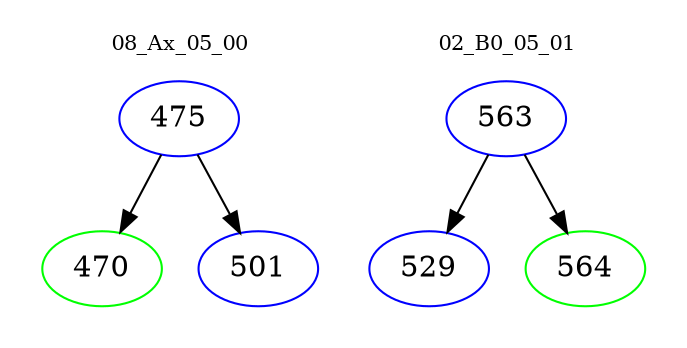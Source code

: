 digraph{
subgraph cluster_0 {
color = white
label = "08_Ax_05_00";
fontsize=10;
T0_475 [label="475", color="blue"]
T0_475 -> T0_470 [color="black"]
T0_470 [label="470", color="green"]
T0_475 -> T0_501 [color="black"]
T0_501 [label="501", color="blue"]
}
subgraph cluster_1 {
color = white
label = "02_B0_05_01";
fontsize=10;
T1_563 [label="563", color="blue"]
T1_563 -> T1_529 [color="black"]
T1_529 [label="529", color="blue"]
T1_563 -> T1_564 [color="black"]
T1_564 [label="564", color="green"]
}
}
